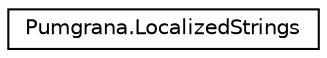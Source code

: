 digraph "Graphe hiérarchique des classes"
{
  edge [fontname="Helvetica",fontsize="10",labelfontname="Helvetica",labelfontsize="10"];
  node [fontname="Helvetica",fontsize="10",shape=record];
  rankdir="LR";
  Node1 [label="Pumgrana.LocalizedStrings",height=0.2,width=0.4,color="black", fillcolor="white", style="filled",URL="$class_pumgrana_1_1_localized_strings.html",tooltip="Provides access to string resources. "];
}
